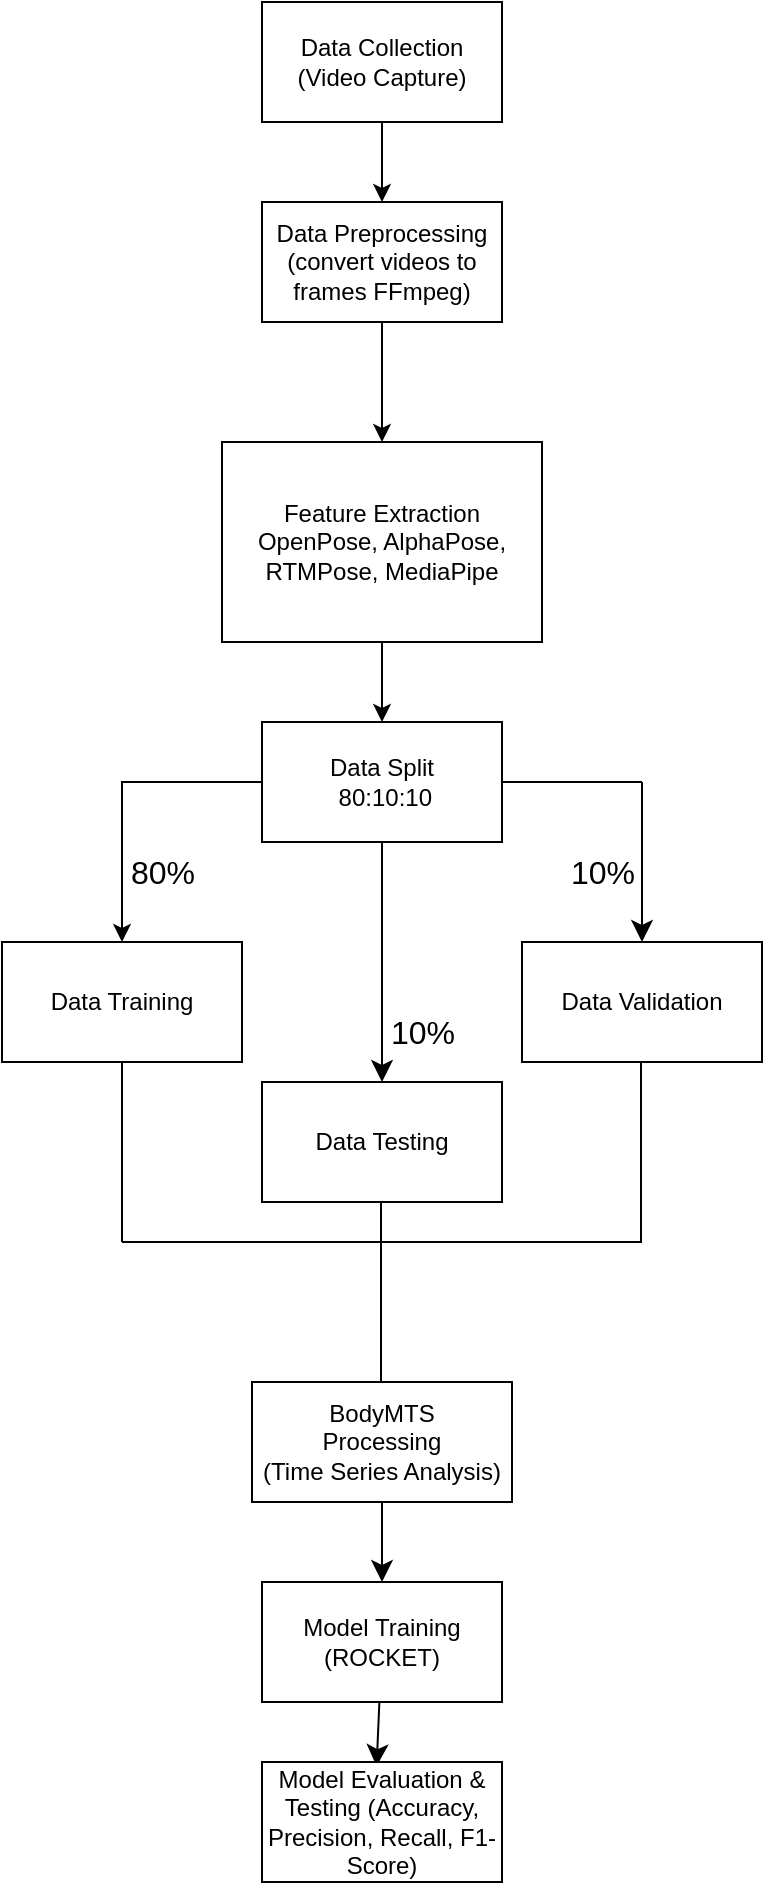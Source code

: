 <mxfile version="26.0.15">
  <diagram name="Page-1" id="vA53FIjfbBSEWwDvAePv">
    <mxGraphModel dx="838" dy="2026" grid="1" gridSize="10" guides="1" tooltips="1" connect="1" arrows="1" fold="1" page="1" pageScale="1" pageWidth="850" pageHeight="1100" math="0" shadow="0">
      <root>
        <mxCell id="0" />
        <mxCell id="1" parent="0" />
        <mxCell id="qwZrsr77yzGVY-NEFFuO-3" value="" style="edgeStyle=orthogonalEdgeStyle;rounded=0;orthogonalLoop=1;jettySize=auto;html=1;" parent="1" source="qwZrsr77yzGVY-NEFFuO-1" target="qwZrsr77yzGVY-NEFFuO-2" edge="1">
          <mxGeometry relative="1" as="geometry" />
        </mxCell>
        <mxCell id="qwZrsr77yzGVY-NEFFuO-1" value="Data Collection (Video Capture)" style="rounded=0;whiteSpace=wrap;html=1;" parent="1" vertex="1">
          <mxGeometry x="390" y="-50" width="120" height="60" as="geometry" />
        </mxCell>
        <mxCell id="qwZrsr77yzGVY-NEFFuO-16" value="" style="edgeStyle=orthogonalEdgeStyle;rounded=0;orthogonalLoop=1;jettySize=auto;html=1;" parent="1" source="qwZrsr77yzGVY-NEFFuO-2" target="qwZrsr77yzGVY-NEFFuO-15" edge="1">
          <mxGeometry relative="1" as="geometry" />
        </mxCell>
        <mxCell id="qwZrsr77yzGVY-NEFFuO-2" value="Data Preprocessing (convert videos to frames FFmpeg)" style="rounded=0;whiteSpace=wrap;html=1;" parent="1" vertex="1">
          <mxGeometry x="390" y="50" width="120" height="60" as="geometry" />
        </mxCell>
        <mxCell id="qwZrsr77yzGVY-NEFFuO-18" value="" style="edgeStyle=orthogonalEdgeStyle;rounded=0;orthogonalLoop=1;jettySize=auto;html=1;" parent="1" source="qwZrsr77yzGVY-NEFFuO-15" target="qwZrsr77yzGVY-NEFFuO-17" edge="1">
          <mxGeometry relative="1" as="geometry" />
        </mxCell>
        <mxCell id="qwZrsr77yzGVY-NEFFuO-15" value="Feature Extraction&lt;br&gt;OpenPose, AlphaPose, RTMPose, MediaPipe" style="rounded=0;whiteSpace=wrap;html=1;" parent="1" vertex="1">
          <mxGeometry x="370" y="170" width="160" height="100" as="geometry" />
        </mxCell>
        <mxCell id="qwZrsr77yzGVY-NEFFuO-20" value="" style="edgeStyle=orthogonalEdgeStyle;rounded=0;orthogonalLoop=1;jettySize=auto;html=1;" parent="1" source="qwZrsr77yzGVY-NEFFuO-17" target="qwZrsr77yzGVY-NEFFuO-19" edge="1">
          <mxGeometry relative="1" as="geometry" />
        </mxCell>
        <mxCell id="VIWNDXNCPhXkDa3LOXaH-11" value="" style="edgeStyle=none;curved=1;rounded=0;orthogonalLoop=1;jettySize=auto;html=1;fontSize=12;startSize=8;endSize=8;" edge="1" parent="1" source="qwZrsr77yzGVY-NEFFuO-17" target="VIWNDXNCPhXkDa3LOXaH-10">
          <mxGeometry relative="1" as="geometry" />
        </mxCell>
        <mxCell id="qwZrsr77yzGVY-NEFFuO-17" value="Data Split&lt;br&gt;&amp;nbsp;80:10:10" style="rounded=0;whiteSpace=wrap;html=1;" parent="1" vertex="1">
          <mxGeometry x="390" y="310" width="120" height="60" as="geometry" />
        </mxCell>
        <mxCell id="qwZrsr77yzGVY-NEFFuO-19" value="Data Training" style="rounded=0;whiteSpace=wrap;html=1;" parent="1" vertex="1">
          <mxGeometry x="260" y="420" width="120" height="60" as="geometry" />
        </mxCell>
        <mxCell id="VIWNDXNCPhXkDa3LOXaH-4" value="" style="endArrow=none;html=1;rounded=0;fontSize=12;startSize=8;endSize=8;curved=1;" edge="1" parent="1">
          <mxGeometry width="50" height="50" relative="1" as="geometry">
            <mxPoint x="510" y="340" as="sourcePoint" />
            <mxPoint x="580" y="340" as="targetPoint" />
          </mxGeometry>
        </mxCell>
        <mxCell id="VIWNDXNCPhXkDa3LOXaH-6" value="Data Validation" style="rounded=0;whiteSpace=wrap;html=1;" vertex="1" parent="1">
          <mxGeometry x="520" y="420" width="120" height="60" as="geometry" />
        </mxCell>
        <mxCell id="VIWNDXNCPhXkDa3LOXaH-7" value="10%" style="text;html=1;align=center;verticalAlign=middle;resizable=0;points=[];autosize=1;strokeColor=none;fillColor=none;fontSize=16;" vertex="1" parent="1">
          <mxGeometry x="530" y="370" width="60" height="30" as="geometry" />
        </mxCell>
        <mxCell id="VIWNDXNCPhXkDa3LOXaH-8" value="" style="endArrow=classic;html=1;rounded=0;fontSize=12;startSize=8;endSize=8;curved=1;entryX=0.5;entryY=0;entryDx=0;entryDy=0;" edge="1" parent="1" target="VIWNDXNCPhXkDa3LOXaH-6">
          <mxGeometry width="50" height="50" relative="1" as="geometry">
            <mxPoint x="580" y="340" as="sourcePoint" />
            <mxPoint x="630" y="290" as="targetPoint" />
          </mxGeometry>
        </mxCell>
        <mxCell id="VIWNDXNCPhXkDa3LOXaH-9" value="80%" style="text;html=1;align=center;verticalAlign=middle;resizable=0;points=[];autosize=1;strokeColor=none;fillColor=none;fontSize=16;" vertex="1" parent="1">
          <mxGeometry x="310" y="370" width="60" height="30" as="geometry" />
        </mxCell>
        <mxCell id="VIWNDXNCPhXkDa3LOXaH-10" value="Data Testing" style="rounded=0;whiteSpace=wrap;html=1;" vertex="1" parent="1">
          <mxGeometry x="390" y="490" width="120" height="60" as="geometry" />
        </mxCell>
        <mxCell id="VIWNDXNCPhXkDa3LOXaH-12" value="10%" style="text;html=1;align=center;verticalAlign=middle;resizable=0;points=[];autosize=1;strokeColor=none;fillColor=none;fontSize=16;" vertex="1" parent="1">
          <mxGeometry x="440" y="450" width="60" height="30" as="geometry" />
        </mxCell>
        <mxCell id="VIWNDXNCPhXkDa3LOXaH-13" value="" style="endArrow=none;html=1;rounded=0;fontSize=12;startSize=8;endSize=8;curved=1;" edge="1" parent="1">
          <mxGeometry width="50" height="50" relative="1" as="geometry">
            <mxPoint x="320" y="570" as="sourcePoint" />
            <mxPoint x="320" y="480" as="targetPoint" />
          </mxGeometry>
        </mxCell>
        <mxCell id="VIWNDXNCPhXkDa3LOXaH-14" value="" style="endArrow=none;html=1;rounded=0;fontSize=12;startSize=8;endSize=8;curved=1;" edge="1" parent="1">
          <mxGeometry width="50" height="50" relative="1" as="geometry">
            <mxPoint x="579.5" y="570" as="sourcePoint" />
            <mxPoint x="579.5" y="480" as="targetPoint" />
          </mxGeometry>
        </mxCell>
        <mxCell id="VIWNDXNCPhXkDa3LOXaH-15" value="" style="endArrow=none;html=1;rounded=0;fontSize=12;startSize=8;endSize=8;curved=1;" edge="1" parent="1">
          <mxGeometry width="50" height="50" relative="1" as="geometry">
            <mxPoint x="449.5" y="640" as="sourcePoint" />
            <mxPoint x="449.5" y="550" as="targetPoint" />
          </mxGeometry>
        </mxCell>
        <mxCell id="VIWNDXNCPhXkDa3LOXaH-16" value="" style="endArrow=none;html=1;rounded=0;fontSize=12;startSize=8;endSize=8;curved=1;" edge="1" parent="1">
          <mxGeometry width="50" height="50" relative="1" as="geometry">
            <mxPoint x="320" y="570" as="sourcePoint" />
            <mxPoint x="580" y="570" as="targetPoint" />
          </mxGeometry>
        </mxCell>
        <mxCell id="VIWNDXNCPhXkDa3LOXaH-19" value="" style="edgeStyle=none;curved=1;rounded=0;orthogonalLoop=1;jettySize=auto;html=1;fontSize=12;startSize=8;endSize=8;" edge="1" parent="1" source="VIWNDXNCPhXkDa3LOXaH-17" target="VIWNDXNCPhXkDa3LOXaH-18">
          <mxGeometry relative="1" as="geometry" />
        </mxCell>
        <mxCell id="VIWNDXNCPhXkDa3LOXaH-17" value="BodyMTS &lt;br&gt;Processing&lt;br&gt;(Time Series Analysis)" style="rounded=0;whiteSpace=wrap;html=1;" vertex="1" parent="1">
          <mxGeometry x="385" y="640" width="130" height="60" as="geometry" />
        </mxCell>
        <mxCell id="VIWNDXNCPhXkDa3LOXaH-21" value="" style="edgeStyle=none;curved=1;rounded=0;orthogonalLoop=1;jettySize=auto;html=1;fontSize=12;startSize=8;endSize=8;" edge="1" parent="1" source="VIWNDXNCPhXkDa3LOXaH-18">
          <mxGeometry relative="1" as="geometry">
            <mxPoint x="447.3" y="832.108" as="targetPoint" />
          </mxGeometry>
        </mxCell>
        <mxCell id="VIWNDXNCPhXkDa3LOXaH-18" value="Model Training (ROCKET)" style="rounded=0;whiteSpace=wrap;html=1;" vertex="1" parent="1">
          <mxGeometry x="390" y="740" width="120" height="60" as="geometry" />
        </mxCell>
        <mxCell id="VIWNDXNCPhXkDa3LOXaH-26" value="Model Evaluation &amp;amp; Testing (Accuracy, Precision, Recall, F1-Score)" style="rounded=0;whiteSpace=wrap;html=1;" vertex="1" parent="1">
          <mxGeometry x="390" y="830" width="120" height="60" as="geometry" />
        </mxCell>
      </root>
    </mxGraphModel>
  </diagram>
</mxfile>
